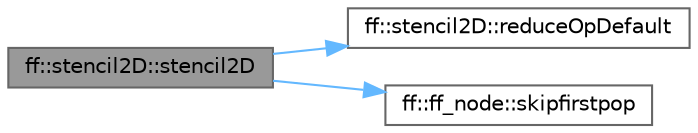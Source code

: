 digraph "ff::stencil2D::stencil2D"
{
 // LATEX_PDF_SIZE
  bgcolor="transparent";
  edge [fontname=Helvetica,fontsize=10,labelfontname=Helvetica,labelfontsize=10];
  node [fontname=Helvetica,fontsize=10,shape=box,height=0.2,width=0.4];
  rankdir="LR";
  Node1 [id="Node000001",label="ff::stencil2D::stencil2D",height=0.2,width=0.4,color="gray40", fillcolor="grey60", style="filled", fontcolor="black",tooltip=" "];
  Node1 -> Node2 [id="edge1_Node000001_Node000002",color="steelblue1",style="solid",tooltip=" "];
  Node2 [id="Node000002",label="ff::stencil2D::reduceOpDefault",height=0.2,width=0.4,color="grey40", fillcolor="white", style="filled",URL="$classff_1_1stencil2_d.html#aca8afc81099e80e252039b70e733e4f5",tooltip=" "];
  Node1 -> Node3 [id="edge2_Node000001_Node000003",color="steelblue1",style="solid",tooltip=" "];
  Node3 [id="Node000003",label="ff::ff_node::skipfirstpop",height=0.2,width=0.4,color="grey40", fillcolor="white", style="filled",URL="$classff_1_1ff__node.html#a71789627f48cb9f466c50601a881c7bc",tooltip="Gets the status of spontaneous start"];
}
